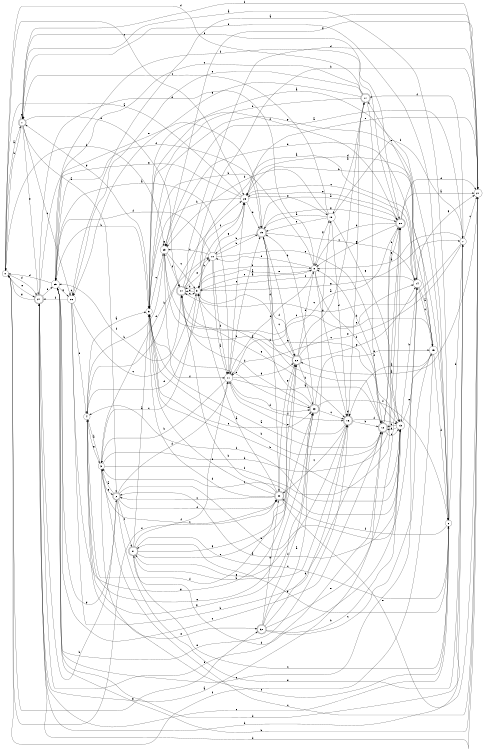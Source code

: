 digraph n27_10 {
__start0 [label="" shape="none"];

rankdir=LR;
size="8,5";

s0 [style="filled", color="black", fillcolor="white" shape="circle", label="0"];
s1 [style="rounded,filled", color="black", fillcolor="white" shape="doublecircle", label="1"];
s2 [style="rounded,filled", color="black", fillcolor="white" shape="doublecircle", label="2"];
s3 [style="filled", color="black", fillcolor="white" shape="circle", label="3"];
s4 [style="filled", color="black", fillcolor="white" shape="circle", label="4"];
s5 [style="filled", color="black", fillcolor="white" shape="circle", label="5"];
s6 [style="filled", color="black", fillcolor="white" shape="circle", label="6"];
s7 [style="filled", color="black", fillcolor="white" shape="circle", label="7"];
s8 [style="filled", color="black", fillcolor="white" shape="circle", label="8"];
s9 [style="filled", color="black", fillcolor="white" shape="circle", label="9"];
s10 [style="filled", color="black", fillcolor="white" shape="circle", label="10"];
s11 [style="filled", color="black", fillcolor="white" shape="circle", label="11"];
s12 [style="rounded,filled", color="black", fillcolor="white" shape="doublecircle", label="12"];
s13 [style="filled", color="black", fillcolor="white" shape="circle", label="13"];
s14 [style="filled", color="black", fillcolor="white" shape="circle", label="14"];
s15 [style="filled", color="black", fillcolor="white" shape="circle", label="15"];
s16 [style="rounded,filled", color="black", fillcolor="white" shape="doublecircle", label="16"];
s17 [style="rounded,filled", color="black", fillcolor="white" shape="doublecircle", label="17"];
s18 [style="filled", color="black", fillcolor="white" shape="circle", label="18"];
s19 [style="rounded,filled", color="black", fillcolor="white" shape="doublecircle", label="19"];
s20 [style="rounded,filled", color="black", fillcolor="white" shape="doublecircle", label="20"];
s21 [style="filled", color="black", fillcolor="white" shape="circle", label="21"];
s22 [style="rounded,filled", color="black", fillcolor="white" shape="doublecircle", label="22"];
s23 [style="rounded,filled", color="black", fillcolor="white" shape="doublecircle", label="23"];
s24 [style="rounded,filled", color="black", fillcolor="white" shape="doublecircle", label="24"];
s25 [style="filled", color="black", fillcolor="white" shape="circle", label="25"];
s26 [style="filled", color="black", fillcolor="white" shape="circle", label="26"];
s27 [style="rounded,filled", color="black", fillcolor="white" shape="doublecircle", label="27"];
s28 [style="filled", color="black", fillcolor="white" shape="circle", label="28"];
s29 [style="filled", color="black", fillcolor="white" shape="circle", label="29"];
s30 [style="rounded,filled", color="black", fillcolor="white" shape="doublecircle", label="30"];
s31 [style="rounded,filled", color="black", fillcolor="white" shape="doublecircle", label="31"];
s32 [style="rounded,filled", color="black", fillcolor="white" shape="doublecircle", label="32"];
s0 -> s1 [label="a"];
s0 -> s29 [label="b"];
s0 -> s28 [label="c"];
s0 -> s27 [label="d"];
s0 -> s27 [label="e"];
s0 -> s30 [label="f"];
s0 -> s32 [label="g"];
s1 -> s2 [label="a"];
s1 -> s0 [label="b"];
s1 -> s26 [label="c"];
s1 -> s24 [label="d"];
s1 -> s27 [label="e"];
s1 -> s20 [label="f"];
s1 -> s1 [label="g"];
s2 -> s3 [label="a"];
s2 -> s14 [label="b"];
s2 -> s31 [label="c"];
s2 -> s11 [label="d"];
s2 -> s7 [label="e"];
s2 -> s30 [label="f"];
s2 -> s25 [label="g"];
s3 -> s4 [label="a"];
s3 -> s20 [label="b"];
s3 -> s30 [label="c"];
s3 -> s10 [label="d"];
s3 -> s32 [label="e"];
s3 -> s20 [label="f"];
s3 -> s2 [label="g"];
s4 -> s5 [label="a"];
s4 -> s28 [label="b"];
s4 -> s6 [label="c"];
s4 -> s28 [label="d"];
s4 -> s23 [label="e"];
s4 -> s22 [label="f"];
s4 -> s3 [label="g"];
s5 -> s6 [label="a"];
s5 -> s13 [label="b"];
s5 -> s29 [label="c"];
s5 -> s20 [label="d"];
s5 -> s23 [label="e"];
s5 -> s11 [label="f"];
s5 -> s1 [label="g"];
s6 -> s1 [label="a"];
s6 -> s7 [label="b"];
s6 -> s31 [label="c"];
s6 -> s28 [label="d"];
s6 -> s1 [label="e"];
s6 -> s30 [label="f"];
s6 -> s31 [label="g"];
s7 -> s8 [label="a"];
s7 -> s27 [label="b"];
s7 -> s21 [label="c"];
s7 -> s25 [label="d"];
s7 -> s11 [label="e"];
s7 -> s17 [label="f"];
s7 -> s24 [label="g"];
s8 -> s9 [label="a"];
s8 -> s5 [label="b"];
s8 -> s16 [label="c"];
s8 -> s10 [label="d"];
s8 -> s11 [label="e"];
s8 -> s13 [label="f"];
s8 -> s18 [label="g"];
s9 -> s8 [label="a"];
s9 -> s10 [label="b"];
s9 -> s3 [label="c"];
s9 -> s24 [label="d"];
s9 -> s24 [label="e"];
s9 -> s8 [label="f"];
s9 -> s7 [label="g"];
s10 -> s11 [label="a"];
s10 -> s19 [label="b"];
s10 -> s29 [label="c"];
s10 -> s11 [label="d"];
s10 -> s13 [label="e"];
s10 -> s25 [label="f"];
s10 -> s28 [label="g"];
s11 -> s12 [label="a"];
s11 -> s3 [label="b"];
s11 -> s19 [label="c"];
s11 -> s23 [label="d"];
s11 -> s28 [label="e"];
s11 -> s16 [label="f"];
s11 -> s22 [label="g"];
s12 -> s5 [label="a"];
s12 -> s5 [label="b"];
s12 -> s13 [label="c"];
s12 -> s20 [label="d"];
s12 -> s9 [label="e"];
s12 -> s27 [label="f"];
s12 -> s20 [label="g"];
s13 -> s2 [label="a"];
s13 -> s8 [label="b"];
s13 -> s3 [label="c"];
s13 -> s12 [label="d"];
s13 -> s14 [label="e"];
s13 -> s4 [label="f"];
s13 -> s12 [label="g"];
s14 -> s15 [label="a"];
s14 -> s13 [label="b"];
s14 -> s15 [label="c"];
s14 -> s29 [label="d"];
s14 -> s17 [label="e"];
s14 -> s9 [label="f"];
s14 -> s21 [label="g"];
s15 -> s16 [label="a"];
s15 -> s28 [label="b"];
s15 -> s29 [label="c"];
s15 -> s6 [label="d"];
s15 -> s25 [label="e"];
s15 -> s0 [label="f"];
s15 -> s5 [label="g"];
s16 -> s17 [label="a"];
s16 -> s12 [label="b"];
s16 -> s30 [label="c"];
s16 -> s16 [label="d"];
s16 -> s11 [label="e"];
s16 -> s13 [label="f"];
s16 -> s31 [label="g"];
s17 -> s18 [label="a"];
s17 -> s5 [label="b"];
s17 -> s25 [label="c"];
s17 -> s0 [label="d"];
s17 -> s26 [label="e"];
s17 -> s12 [label="f"];
s17 -> s26 [label="g"];
s18 -> s19 [label="a"];
s18 -> s29 [label="b"];
s18 -> s1 [label="c"];
s18 -> s16 [label="d"];
s18 -> s19 [label="e"];
s18 -> s7 [label="f"];
s18 -> s13 [label="g"];
s19 -> s20 [label="a"];
s19 -> s10 [label="b"];
s19 -> s14 [label="c"];
s19 -> s30 [label="d"];
s19 -> s22 [label="e"];
s19 -> s22 [label="f"];
s19 -> s20 [label="g"];
s20 -> s21 [label="a"];
s20 -> s8 [label="b"];
s20 -> s11 [label="c"];
s20 -> s21 [label="d"];
s20 -> s28 [label="e"];
s20 -> s25 [label="f"];
s20 -> s8 [label="g"];
s21 -> s22 [label="a"];
s21 -> s25 [label="b"];
s21 -> s3 [label="c"];
s21 -> s27 [label="d"];
s21 -> s28 [label="e"];
s21 -> s1 [label="f"];
s21 -> s29 [label="g"];
s22 -> s17 [label="a"];
s22 -> s23 [label="b"];
s22 -> s19 [label="c"];
s22 -> s8 [label="d"];
s22 -> s14 [label="e"];
s22 -> s24 [label="f"];
s22 -> s14 [label="g"];
s23 -> s9 [label="a"];
s23 -> s19 [label="b"];
s23 -> s16 [label="c"];
s23 -> s24 [label="d"];
s23 -> s15 [label="e"];
s23 -> s6 [label="f"];
s23 -> s4 [label="g"];
s24 -> s14 [label="a"];
s24 -> s21 [label="b"];
s24 -> s9 [label="c"];
s24 -> s21 [label="d"];
s24 -> s10 [label="e"];
s24 -> s25 [label="f"];
s24 -> s16 [label="g"];
s25 -> s11 [label="a"];
s25 -> s5 [label="b"];
s25 -> s12 [label="c"];
s25 -> s0 [label="d"];
s25 -> s16 [label="e"];
s25 -> s19 [label="f"];
s25 -> s26 [label="g"];
s26 -> s21 [label="a"];
s26 -> s12 [label="b"];
s26 -> s9 [label="c"];
s26 -> s26 [label="d"];
s26 -> s4 [label="e"];
s26 -> s27 [label="f"];
s26 -> s22 [label="g"];
s27 -> s12 [label="a"];
s27 -> s2 [label="b"];
s27 -> s6 [label="c"];
s27 -> s8 [label="d"];
s27 -> s19 [label="e"];
s27 -> s25 [label="f"];
s27 -> s0 [label="g"];
s28 -> s0 [label="a"];
s28 -> s5 [label="b"];
s28 -> s14 [label="c"];
s28 -> s19 [label="d"];
s28 -> s18 [label="e"];
s28 -> s9 [label="f"];
s28 -> s25 [label="g"];
s29 -> s7 [label="a"];
s29 -> s4 [label="b"];
s29 -> s9 [label="c"];
s29 -> s12 [label="d"];
s29 -> s23 [label="e"];
s29 -> s24 [label="f"];
s29 -> s29 [label="g"];
s30 -> s9 [label="a"];
s30 -> s24 [label="b"];
s30 -> s2 [label="c"];
s30 -> s5 [label="d"];
s30 -> s21 [label="e"];
s30 -> s5 [label="f"];
s30 -> s22 [label="g"];
s31 -> s5 [label="a"];
s31 -> s16 [label="b"];
s31 -> s6 [label="c"];
s31 -> s13 [label="d"];
s31 -> s23 [label="e"];
s31 -> s11 [label="f"];
s31 -> s22 [label="g"];
s32 -> s18 [label="a"];
s32 -> s13 [label="b"];
s32 -> s15 [label="c"];
s32 -> s16 [label="d"];
s32 -> s20 [label="e"];
s32 -> s23 [label="f"];
s32 -> s30 [label="g"];

}